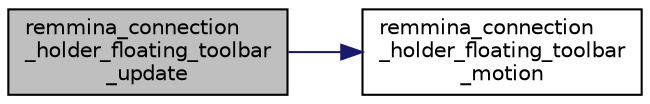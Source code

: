 digraph "remmina_connection_holder_floating_toolbar_update"
{
  edge [fontname="Helvetica",fontsize="10",labelfontname="Helvetica",labelfontsize="10"];
  node [fontname="Helvetica",fontsize="10",shape=record];
  rankdir="LR";
  Node4158 [label="remmina_connection\l_holder_floating_toolbar\l_update",height=0.2,width=0.4,color="black", fillcolor="grey75", style="filled", fontcolor="black"];
  Node4158 -> Node4159 [color="midnightblue",fontsize="10",style="solid",fontname="Helvetica"];
  Node4159 [label="remmina_connection\l_holder_floating_toolbar\l_motion",height=0.2,width=0.4,color="black", fillcolor="white", style="filled",URL="$remmina__connection__window_8c.html#a0a92f6f998590a56e44964f0345f942b"];
}
